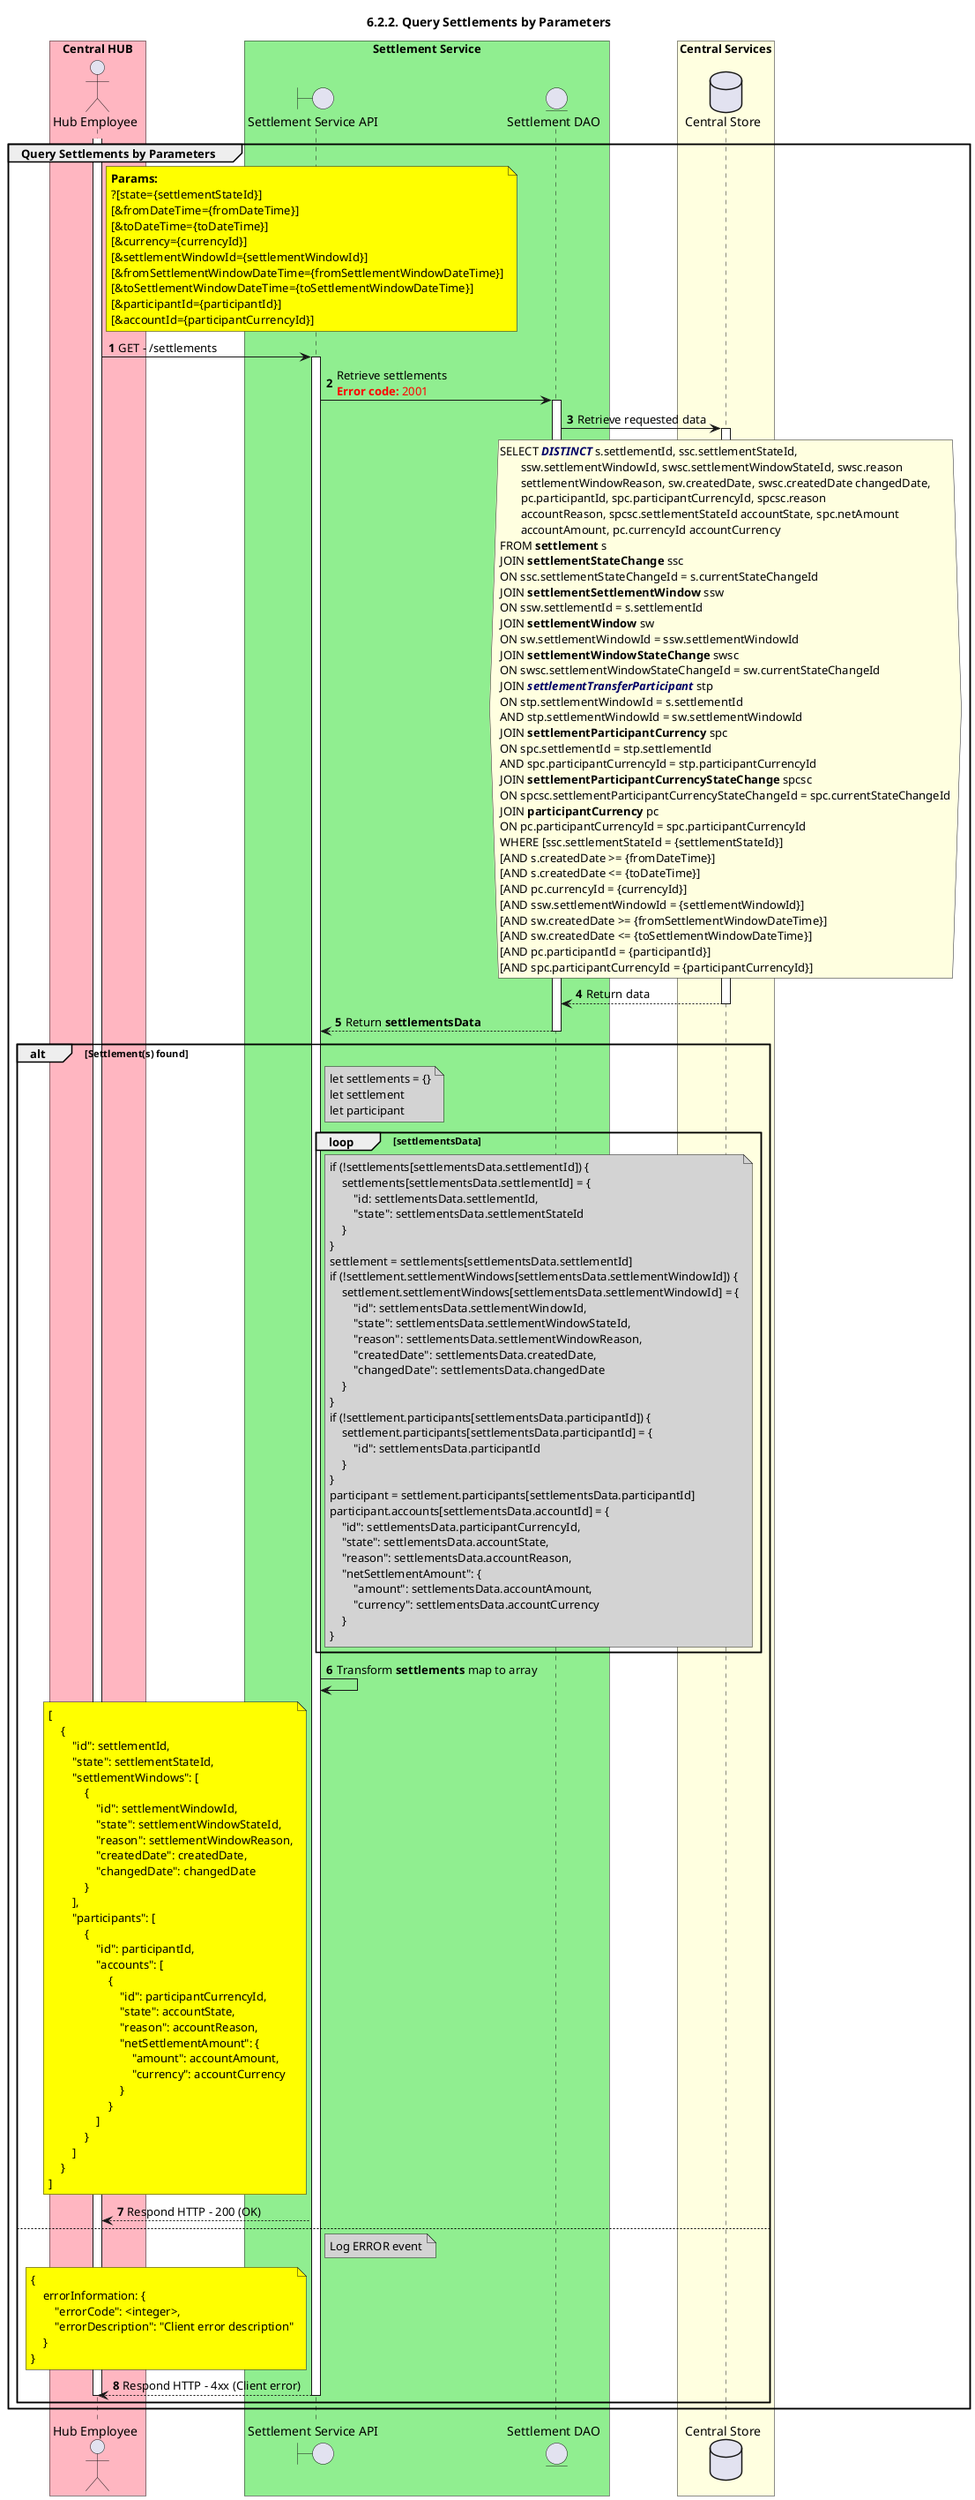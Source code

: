 @startuml
' declate title
title 6.2.2. Query Settlements by Parameters

autonumber

' declare actors
actor "Hub Employee" as OPERATOR
boundary "Settlement Service API" as SSAPI
entity "Settlement DAO" as SETTLE_DAO
database "Central Store" as DB

box "Central HUB" #LightPink
    participant OPERATOR
end box

box "Settlement Service" #LightGreen
    participant SSAPI
    participant SETTLE_DAO
end box

box "Central Services" #LightYellow
    participant DB
end box

' start flow
group Query Settlements by Parameters
    activate OPERATOR
    note right of OPERATOR #Yellow
        **Params:**
        ?[state={settlementStateId}]
        [&fromDateTime={fromDateTime}]
        [&toDateTime={toDateTime}]
        [&currency={currencyId}]
        [&settlementWindowId={settlementWindowId}]
        [&fromSettlementWindowDateTime={fromSettlementWindowDateTime}]
        [&toSettlementWindowDateTime={toSettlementWindowDateTime}]
        [&participantId={participantId}]
        [&accountId={participantCurrencyId}]
    end note

    OPERATOR -> SSAPI: GET - /settlements
    activate SSAPI
    SSAPI -> SETTLE_DAO: Retrieve settlements\n<color #FF0000><b>Error code:</b> 2001</color>
    activate SETTLE_DAO

    SETTLE_DAO -> DB: Retrieve requested data
    activate DB
    hnote over DB #LightYellow
        SELECT <color 006>**//DISTINCT//**</color> s.settlementId, ssc.settlementStateId,
               ssw.settlementWindowId, swsc.settlementWindowStateId, swsc.reason 
               settlementWindowReason, sw.createdDate, swsc.createdDate changedDate, 
               pc.participantId, spc.participantCurrencyId, spcsc.reason
               accountReason, spcsc.settlementStateId accountState, spc.netAmount
               accountAmount, pc.currencyId accountCurrency
        FROM **settlement** s
        JOIN **settlementStateChange** ssc
        ON ssc.settlementStateChangeId = s.currentStateChangeId
        JOIN **settlementSettlementWindow** ssw
        ON ssw.settlementId = s.settlementId
        JOIN **settlementWindow** sw
        ON sw.settlementWindowId = ssw.settlementWindowId
        JOIN **settlementWindowStateChange** swsc
        ON swsc.settlementWindowStateChangeId = sw.currentStateChangeId
        JOIN <color 006>**//settlementTransferParticipant//**</color> stp
        ON stp.settlementWindowId = s.settlementId
        AND stp.settlementWindowId = sw.settlementWindowId
        JOIN **settlementParticipantCurrency** spc
        ON spc.settlementId = stp.settlementId
        AND spc.participantCurrencyId = stp.participantCurrencyId
        JOIN **settlementParticipantCurrencyStateChange** spcsc
        ON spcsc.settlementParticipantCurrencyStateChangeId = spc.currentStateChangeId
        JOIN **participantCurrency** pc
        ON pc.participantCurrencyId = spc.participantCurrencyId
        WHERE [ssc.settlementStateId = {settlementStateId}]
        [AND s.createdDate >= {fromDateTime}]
        [AND s.createdDate <= {toDateTime}]
        [AND pc.currencyId = {currencyId}]
        [AND ssw.settlementWindowId = {settlementWindowId}]
        [AND sw.createdDate >= {fromSettlementWindowDateTime}]
        [AND sw.createdDate <= {toSettlementWindowDateTime}]
        [AND pc.participantId = {participantId}]
        [AND spc.participantCurrencyId = {participantCurrencyId}]
    end hnote
    SETTLE_DAO <-- DB: Return data
    deactivate DB
    SSAPI <-- SETTLE_DAO: Return **settlementsData**
    deactivate SETTLE_DAO
    alt Settlement(s) found
        note right of SSAPI #lightgray
            let settlements = {}
            let settlement
            let participant
        end note
        loop settlementsData
            note right of SSAPI #lightgray
                if (!settlements[settlementsData.settlementId]) {
                    settlements[settlementsData.settlementId] = {
                        "id: settlementsData.settlementId,
                        "state": settlementsData.settlementStateId
                    }
                }
                settlement = settlements[settlementsData.settlementId]
                if (!settlement.settlementWindows[settlementsData.settlementWindowId]) {
                    settlement.settlementWindows[settlementsData.settlementWindowId] = {
                        "id": settlementsData.settlementWindowId,
                        "state": settlementsData.settlementWindowStateId,
                        "reason": settlementsData.settlementWindowReason,
                        "createdDate": settlementsData.createdDate,
                        "changedDate": settlementsData.changedDate
                    }
                }
                if (!settlement.participants[settlementsData.participantId]) {
                    settlement.participants[settlementsData.participantId] = {
                        "id": settlementsData.participantId
                    }
                }
                participant = settlement.participants[settlementsData.participantId]
                participant.accounts[settlementsData.accountId] = {
                    "id": settlementsData.participantCurrencyId,
                    "state": settlementsData.accountState,
                    "reason": settlementsData.accountReason,
                    "netSettlementAmount": {
                        "amount": settlementsData.accountAmount,
                        "currency": settlementsData.accountCurrency
                    }
                }
            end note
        end
        SSAPI -> SSAPI: Transform **settlements** map to array
        deactivate SETTLE_DAO
        note left of SSAPI #yellow
            [
                {
                    "id": settlementId,
                    "state": settlementStateId,
                    "settlementWindows": [
                        {
                            "id": settlementWindowId,
                            "state": settlementWindowStateId,
                            "reason": settlementWindowReason,
                            "createdDate": createdDate,
                            "changedDate": changedDate
                        }
                    ],
                    "participants": [
                        {
                            "id": participantId,
                            "accounts": [
                                {
                                    "id": participantCurrencyId,
                                    "state": accountState,
                                    "reason": accountReason,
                                    "netSettlementAmount": {
                                        "amount": accountAmount,
                                        "currency": accountCurrency
                                    }
                                }
                            ]
                        }
                    ]
                }
            ]
        end note
        OPERATOR <-- SSAPI: Respond HTTP - 200 (OK)
    else
        note right of SSAPI #lightgray
            Log ERROR event
        end note
        note left of SSAPI #yellow
            {
                errorInformation: {
                    "errorCode": <integer>,
                    "errorDescription": "Client error description"
                }
            }
        end note
        OPERATOR <-- SSAPI: Respond HTTP - 4xx (Client error)
        deactivate SSAPI
        deactivate OPERATOR
    end
end
@enduml